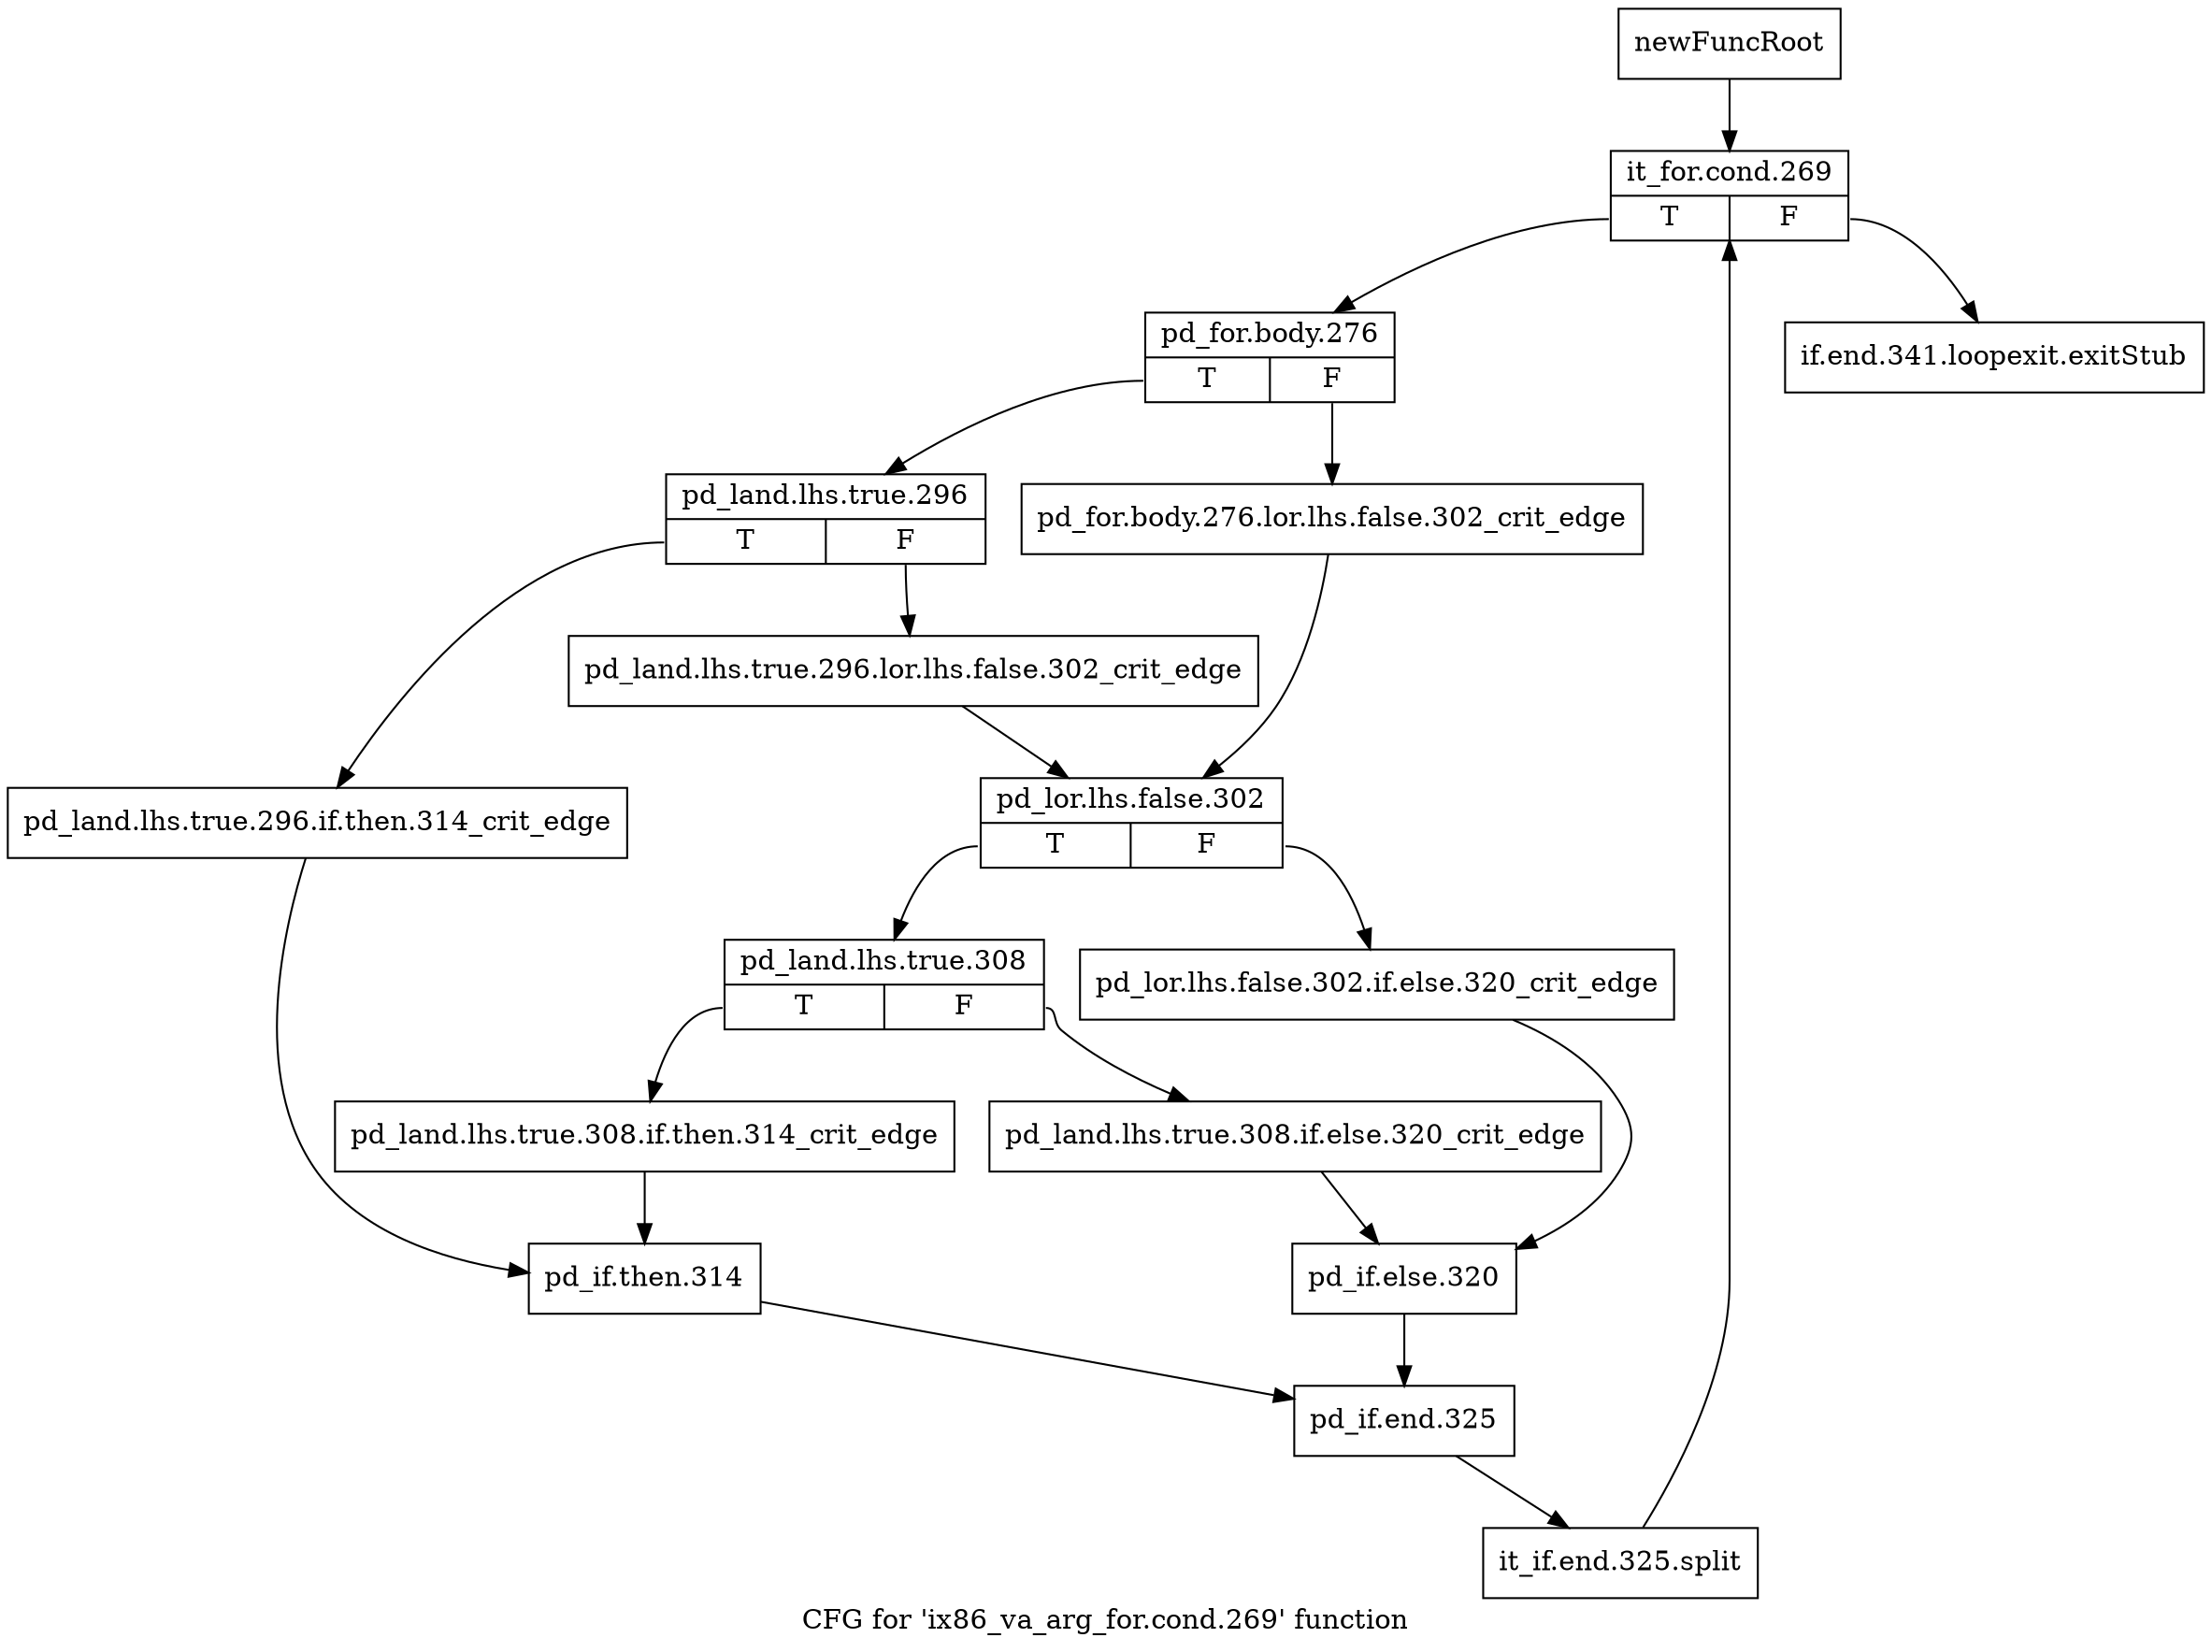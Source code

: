digraph "CFG for 'ix86_va_arg_for.cond.269' function" {
	label="CFG for 'ix86_va_arg_for.cond.269' function";

	Node0xc6c1920 [shape=record,label="{newFuncRoot}"];
	Node0xc6c1920 -> Node0xc6c1de0;
	Node0xc6c1d90 [shape=record,label="{if.end.341.loopexit.exitStub}"];
	Node0xc6c1de0 [shape=record,label="{it_for.cond.269|{<s0>T|<s1>F}}"];
	Node0xc6c1de0:s0 -> Node0xc6c1e30;
	Node0xc6c1de0:s1 -> Node0xc6c1d90;
	Node0xc6c1e30 [shape=record,label="{pd_for.body.276|{<s0>T|<s1>F}}"];
	Node0xc6c1e30:s0 -> Node0xc6c1ed0;
	Node0xc6c1e30:s1 -> Node0xc6c1e80;
	Node0xc6c1e80 [shape=record,label="{pd_for.body.276.lor.lhs.false.302_crit_edge}"];
	Node0xc6c1e80 -> Node0xc6c1f70;
	Node0xc6c1ed0 [shape=record,label="{pd_land.lhs.true.296|{<s0>T|<s1>F}}"];
	Node0xc6c1ed0:s0 -> Node0xc6c2150;
	Node0xc6c1ed0:s1 -> Node0xc6c1f20;
	Node0xc6c1f20 [shape=record,label="{pd_land.lhs.true.296.lor.lhs.false.302_crit_edge}"];
	Node0xc6c1f20 -> Node0xc6c1f70;
	Node0xc6c1f70 [shape=record,label="{pd_lor.lhs.false.302|{<s0>T|<s1>F}}"];
	Node0xc6c1f70:s0 -> Node0xc6c2010;
	Node0xc6c1f70:s1 -> Node0xc6c1fc0;
	Node0xc6c1fc0 [shape=record,label="{pd_lor.lhs.false.302.if.else.320_crit_edge}"];
	Node0xc6c1fc0 -> Node0xc6c20b0;
	Node0xc6c2010 [shape=record,label="{pd_land.lhs.true.308|{<s0>T|<s1>F}}"];
	Node0xc6c2010:s0 -> Node0xc6c2100;
	Node0xc6c2010:s1 -> Node0xc6c2060;
	Node0xc6c2060 [shape=record,label="{pd_land.lhs.true.308.if.else.320_crit_edge}"];
	Node0xc6c2060 -> Node0xc6c20b0;
	Node0xc6c20b0 [shape=record,label="{pd_if.else.320}"];
	Node0xc6c20b0 -> Node0xc6c21f0;
	Node0xc6c2100 [shape=record,label="{pd_land.lhs.true.308.if.then.314_crit_edge}"];
	Node0xc6c2100 -> Node0xc6c21a0;
	Node0xc6c2150 [shape=record,label="{pd_land.lhs.true.296.if.then.314_crit_edge}"];
	Node0xc6c2150 -> Node0xc6c21a0;
	Node0xc6c21a0 [shape=record,label="{pd_if.then.314}"];
	Node0xc6c21a0 -> Node0xc6c21f0;
	Node0xc6c21f0 [shape=record,label="{pd_if.end.325}"];
	Node0xc6c21f0 -> Node0xfdb2450;
	Node0xfdb2450 [shape=record,label="{it_if.end.325.split}"];
	Node0xfdb2450 -> Node0xc6c1de0;
}
